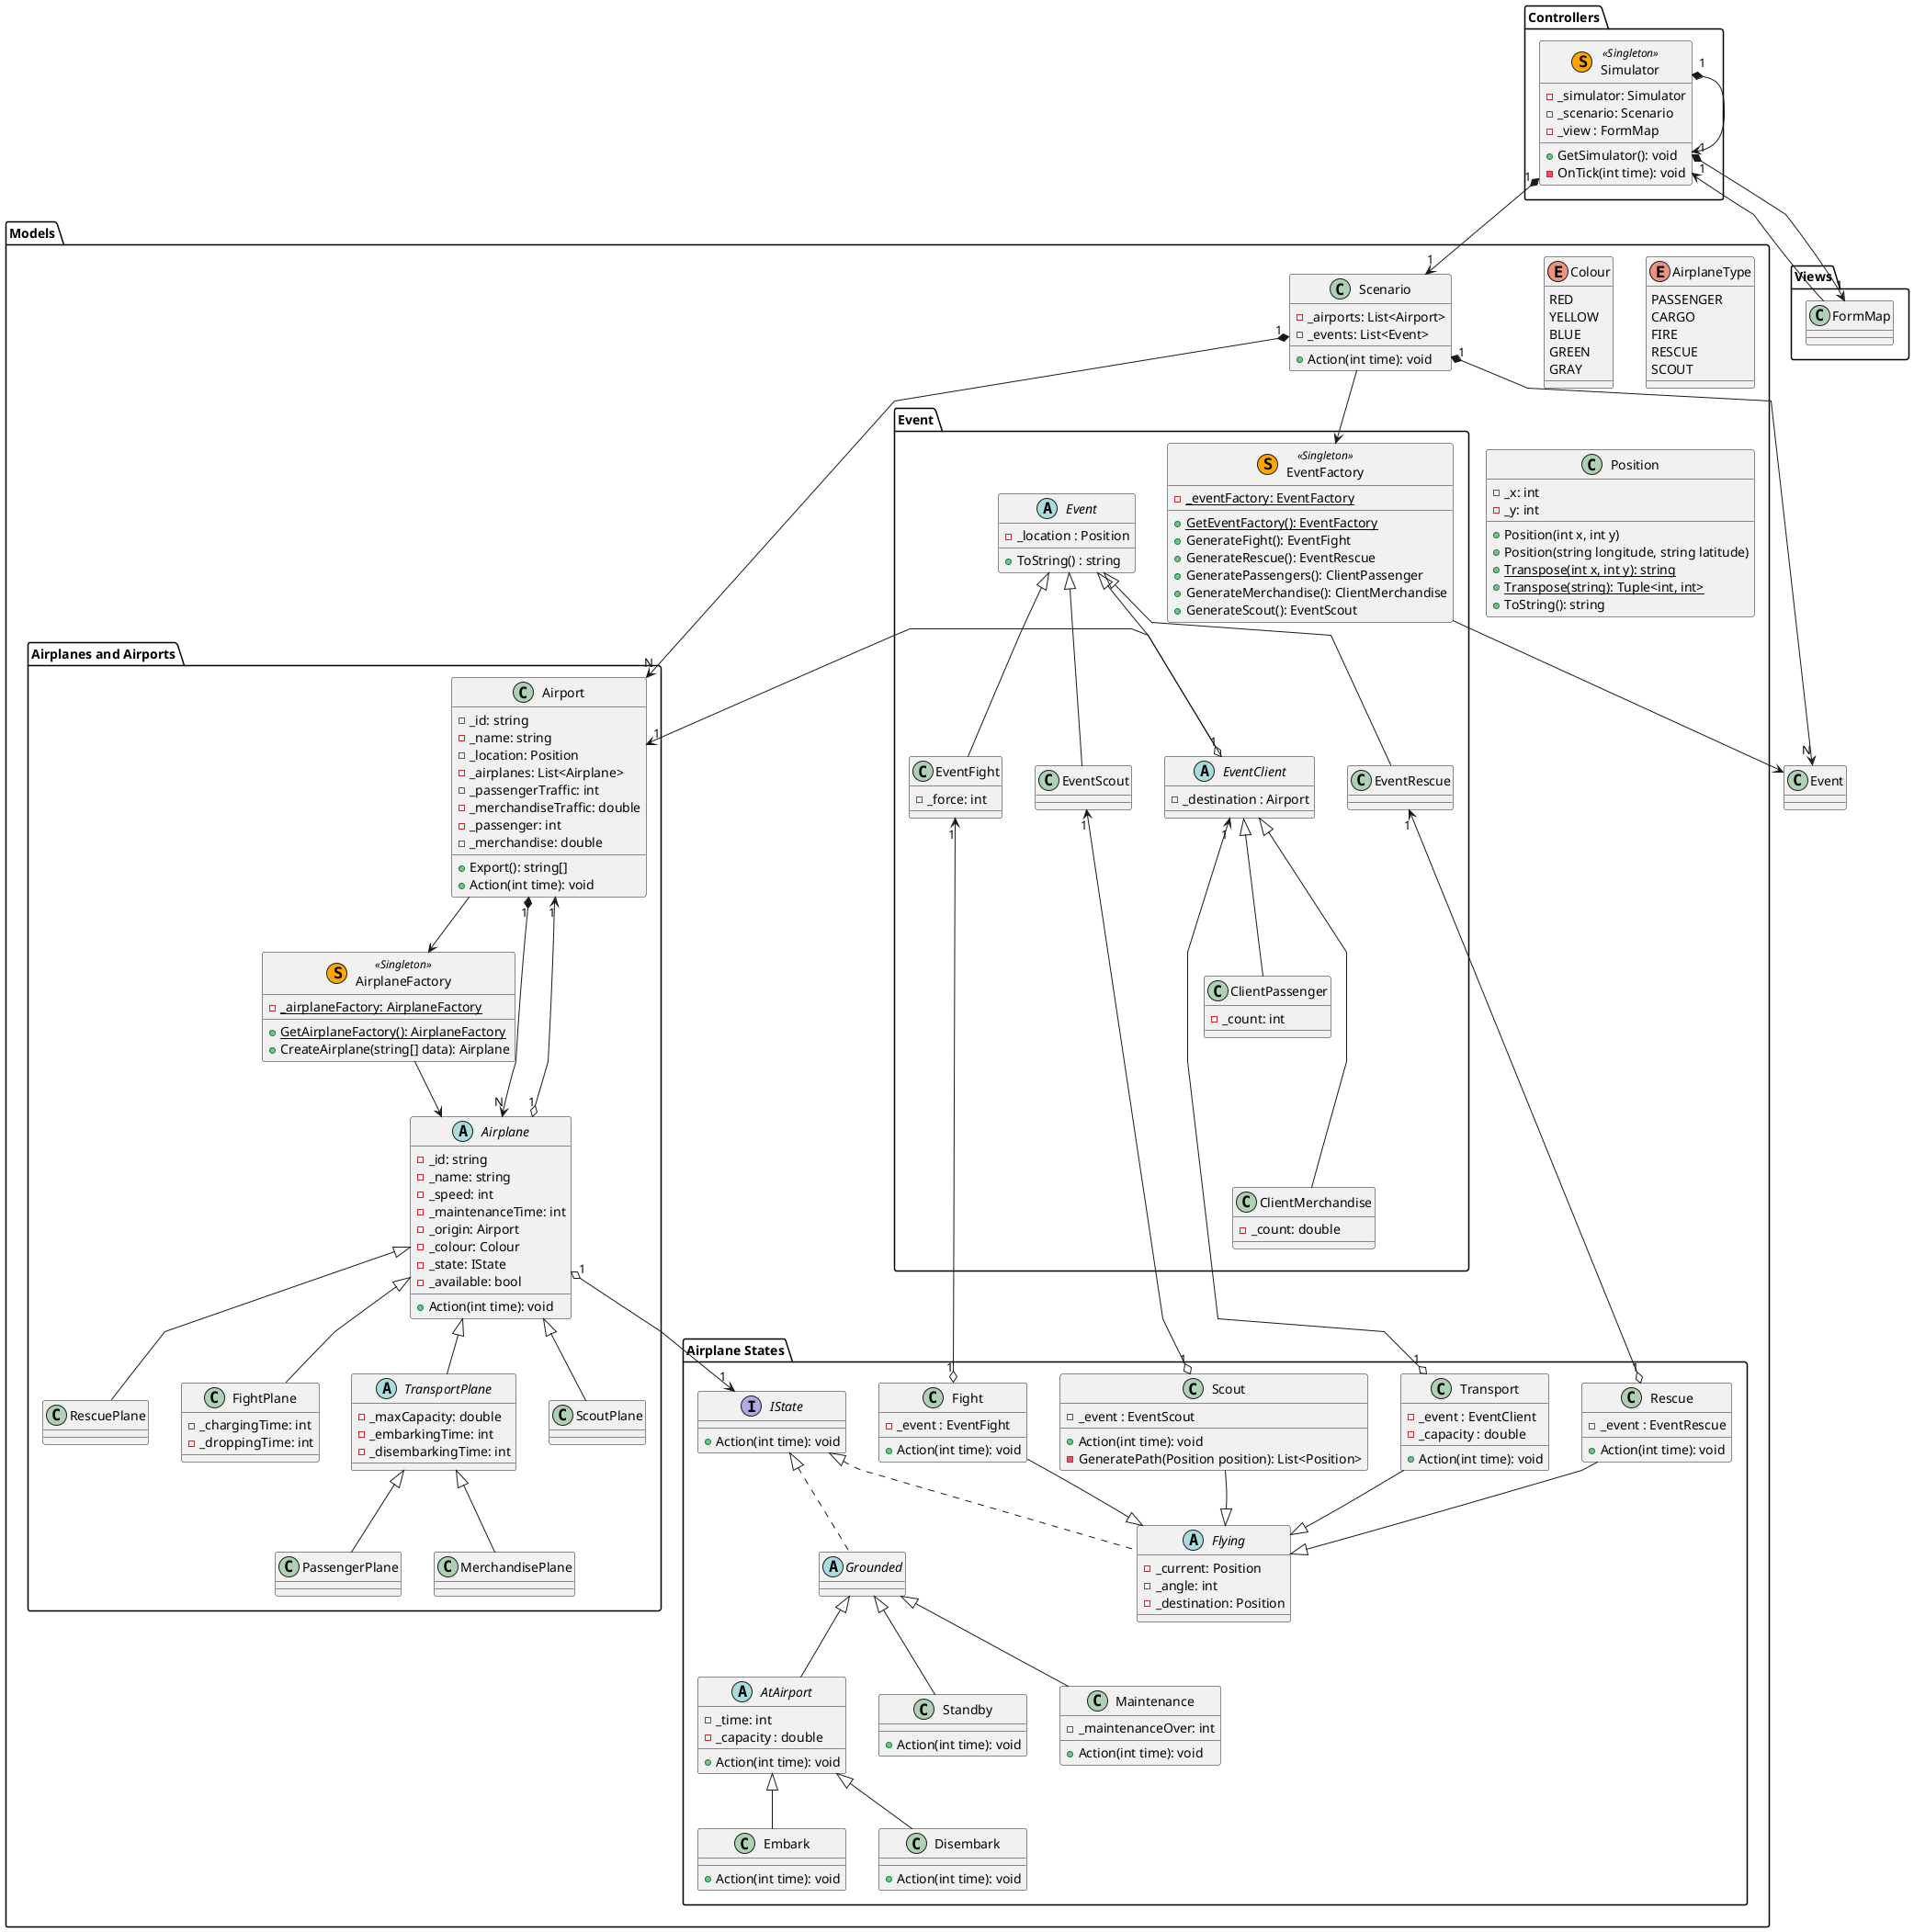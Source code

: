 @startuml

skinparam linetype polyline

package Models {
    ' ----------------------------------- '
    ' -- Enum                          -- '
    ' Red = Rescue
    ' Yellow = Fires
    ' Blue = Cargo
    ' Green = Passenger
    ' Gray = Observer
    enum Colour {
        RED
        YELLOW
        BLUE
        GREEN
        GRAY
    }
    
    enum AirplaneType {
        PASSENGER
        CARGO
        FIRE
        RESCUE
        SCOUT
    }

    class Position {
        - _x: int
        - _y: int
        + Position(int x, int y)
        + Position(string longitude, string latitude)
        + {static} Transpose(int x, int y): string
        + {static} Transpose(string): Tuple<int, int>
        + ToString(): string
    }

    class Scenario {
        - _airports: List<Airport>
        - _events: List<Event>
        + Action(int time): void
    }
    
    ' -----------------------------------'
    ' -- Airport Management           -- '
    package "Airplanes and Airports" {
        class Airport {
            - _id: string
            - _name: string
            - _location: Position
            - _airplanes: List<Airplane>
            - _passengerTraffic: int
            - _merchandiseTraffic: double
            - _passenger: int
            - _merchandise: double
            + Export(): string[]
            + Action(int time): void
        }
    
    ' -----------------------------------'
    ' -- Airplane Management          -- '
        class AirplaneFactory << (S,orange) Singleton>> {
            - {static} _airplaneFactory: AirplaneFactory
            + {static} GetAirplaneFactory(): AirplaneFactory
            + CreateAirplane(string[] data): Airplane
        }

        abstract class Airplane {
            - _id: string
            - _name: string
            - _speed: int
            - _maintenanceTime: int
            - _origin: Airport
            - _colour: Colour 
            - _state: IState
            - _available: bool
            + Action(int time): void
        }

        class FightPlane extends Airplane{
            - _chargingTime: int
            - _droppingTime: int
        }
        
        abstract class TransportPlane extends Airplane {
            - _maxCapacity: double
            - _embarkingTime: int
            - _disembarkingTime: int
        }
        
        class PassengerPlane extends TransportPlane {
        }
        
        class MerchandisePlane extends TransportPlane {
        }
        
        class ScoutPlane extends Airplane{
        }
        
        class RescuePlane extends Airplane{
        }
        }
    
    ' -----------------------------------'
    ' -- Airplane States              -- '
    
    package "Airplane States" {
        interface IState {
            + Action(int time): void
        }
        
        abstract class Flying implements IState {
            - _current: Position
            - _angle: int
            - _destination: Position
        }
        
        abstract Grounded implements IState {
        }
        
        abstract AtAirport extends Grounded {
            - _time: int
            - _capacity : double
            + Action(int time): void
        }
        
        class Embark extends AtAirport {
            + Action(int time): void
        }
        
        class Disembark extends AtAirport {
            + Action(int time): void
        }
        
        class Standby extends Grounded {
            + Action(int time): void
        }
        
        class Maintenance extends Grounded {
            - _maintenanceOver: int
            + Action(int time): void
        }
        
        class Transport extends Flying {
            - _event : EventClient
            - _capacity : double
            + Action(int time): void
        }
        
        class Fight extends Flying {
            - _event : EventFight
            + Action(int time): void
        }
        
        class Rescue extends Flying {
            - _event : EventRescue
            + Action(int time): void
        }
        class Scout extends Flying {
            - _event : EventScout
            + Action(int time): void
            - GeneratePath(Position position): List<Position>
        }
    }
    
    ' ---------------------------------- '
    ' -- Events Management            -- '
    package Event {
        class EventFactory << (S,orange) Singleton>> {
            - {static} _eventFactory: EventFactory
            + {static} GetEventFactory(): EventFactory
            + GenerateFight(): EventFight
            + GenerateRescue(): EventRescue
            + GeneratePassengers(): ClientPassenger
            + GenerateMerchandise(): ClientMerchandise
            + GenerateScout(): EventScout
        }

        abstract class Event {
            - _location : Position
            + ToString() : string
        }

        abstract class EventClient extends Event {
            - _destination : Airport
        }

        together {
            class ClientPassenger extends EventClient {
                - _count: int
            }

            class ClientMerchandise extends EventClient {
                - _count: double
            }
        }

        class EventRescue extends Event {
        }

        class EventScout extends Event {
        }

        class EventFight extends Event {
            - _force: int
        }
    }
}

package Controllers {
    class Simulator << (S,orange) Singleton>> {
        - _simulator: Simulator
        - _scenario: Scenario
        - _view : FormMap
        + GetSimulator(): void
        - OnTick(int time): void
    }
}

package Views {
    class FormMap {
    }
}

' Relations
' - Global
' -- Controller and View
Simulator "1" *--> "1" FormMap
FormMap --> Simulator
' -- Controller and Model
Simulator "1" *--> "1" Scenario
Simulator "1" *--> "1" Simulator

' - Model
' -- Scenario
Scenario -d-> EventFactory
Scenario "1" *-d-> "N" Event
Scenario "1" *-d-> "N" Airport

' -- Airport
Airport -d-> AirplaneFactory
Airport "1" *--> "N" Airplane

' -- Airplane
AirplaneFactory --> Airplane
Airplane "1" o--> "1" IState
Airplane "1" o--> "1" Airport

' -- States
Transport -[hidden]d- Flying
Scout -[hidden]d- Flying
Fight -[hidden]d- Flying
Rescue -[hidden]d- Flying

Transport -[hidden]r- Fight
Fight -[hidden]r- Rescue
Rescue -[hidden]r- Scout

' -- Events
EventFactory --> Event

EventClient "1" o-r-> "1" Airport
EventClient -[hidden]l- EventFight
EventFight -[hidden]l- EventRescue
EventRescue -[hidden]l- EventScout
ClientMerchandise -[hidden]u- ClientPassenger
   
' -- Events and State
Transport "1" o-u--> "1" EventClient
Fight "1" o-u--> "1" EventFight
Rescue "1" o-u--> "1" EventRescue
Scout "1" o-u--> "1" EventScout

@enduml
